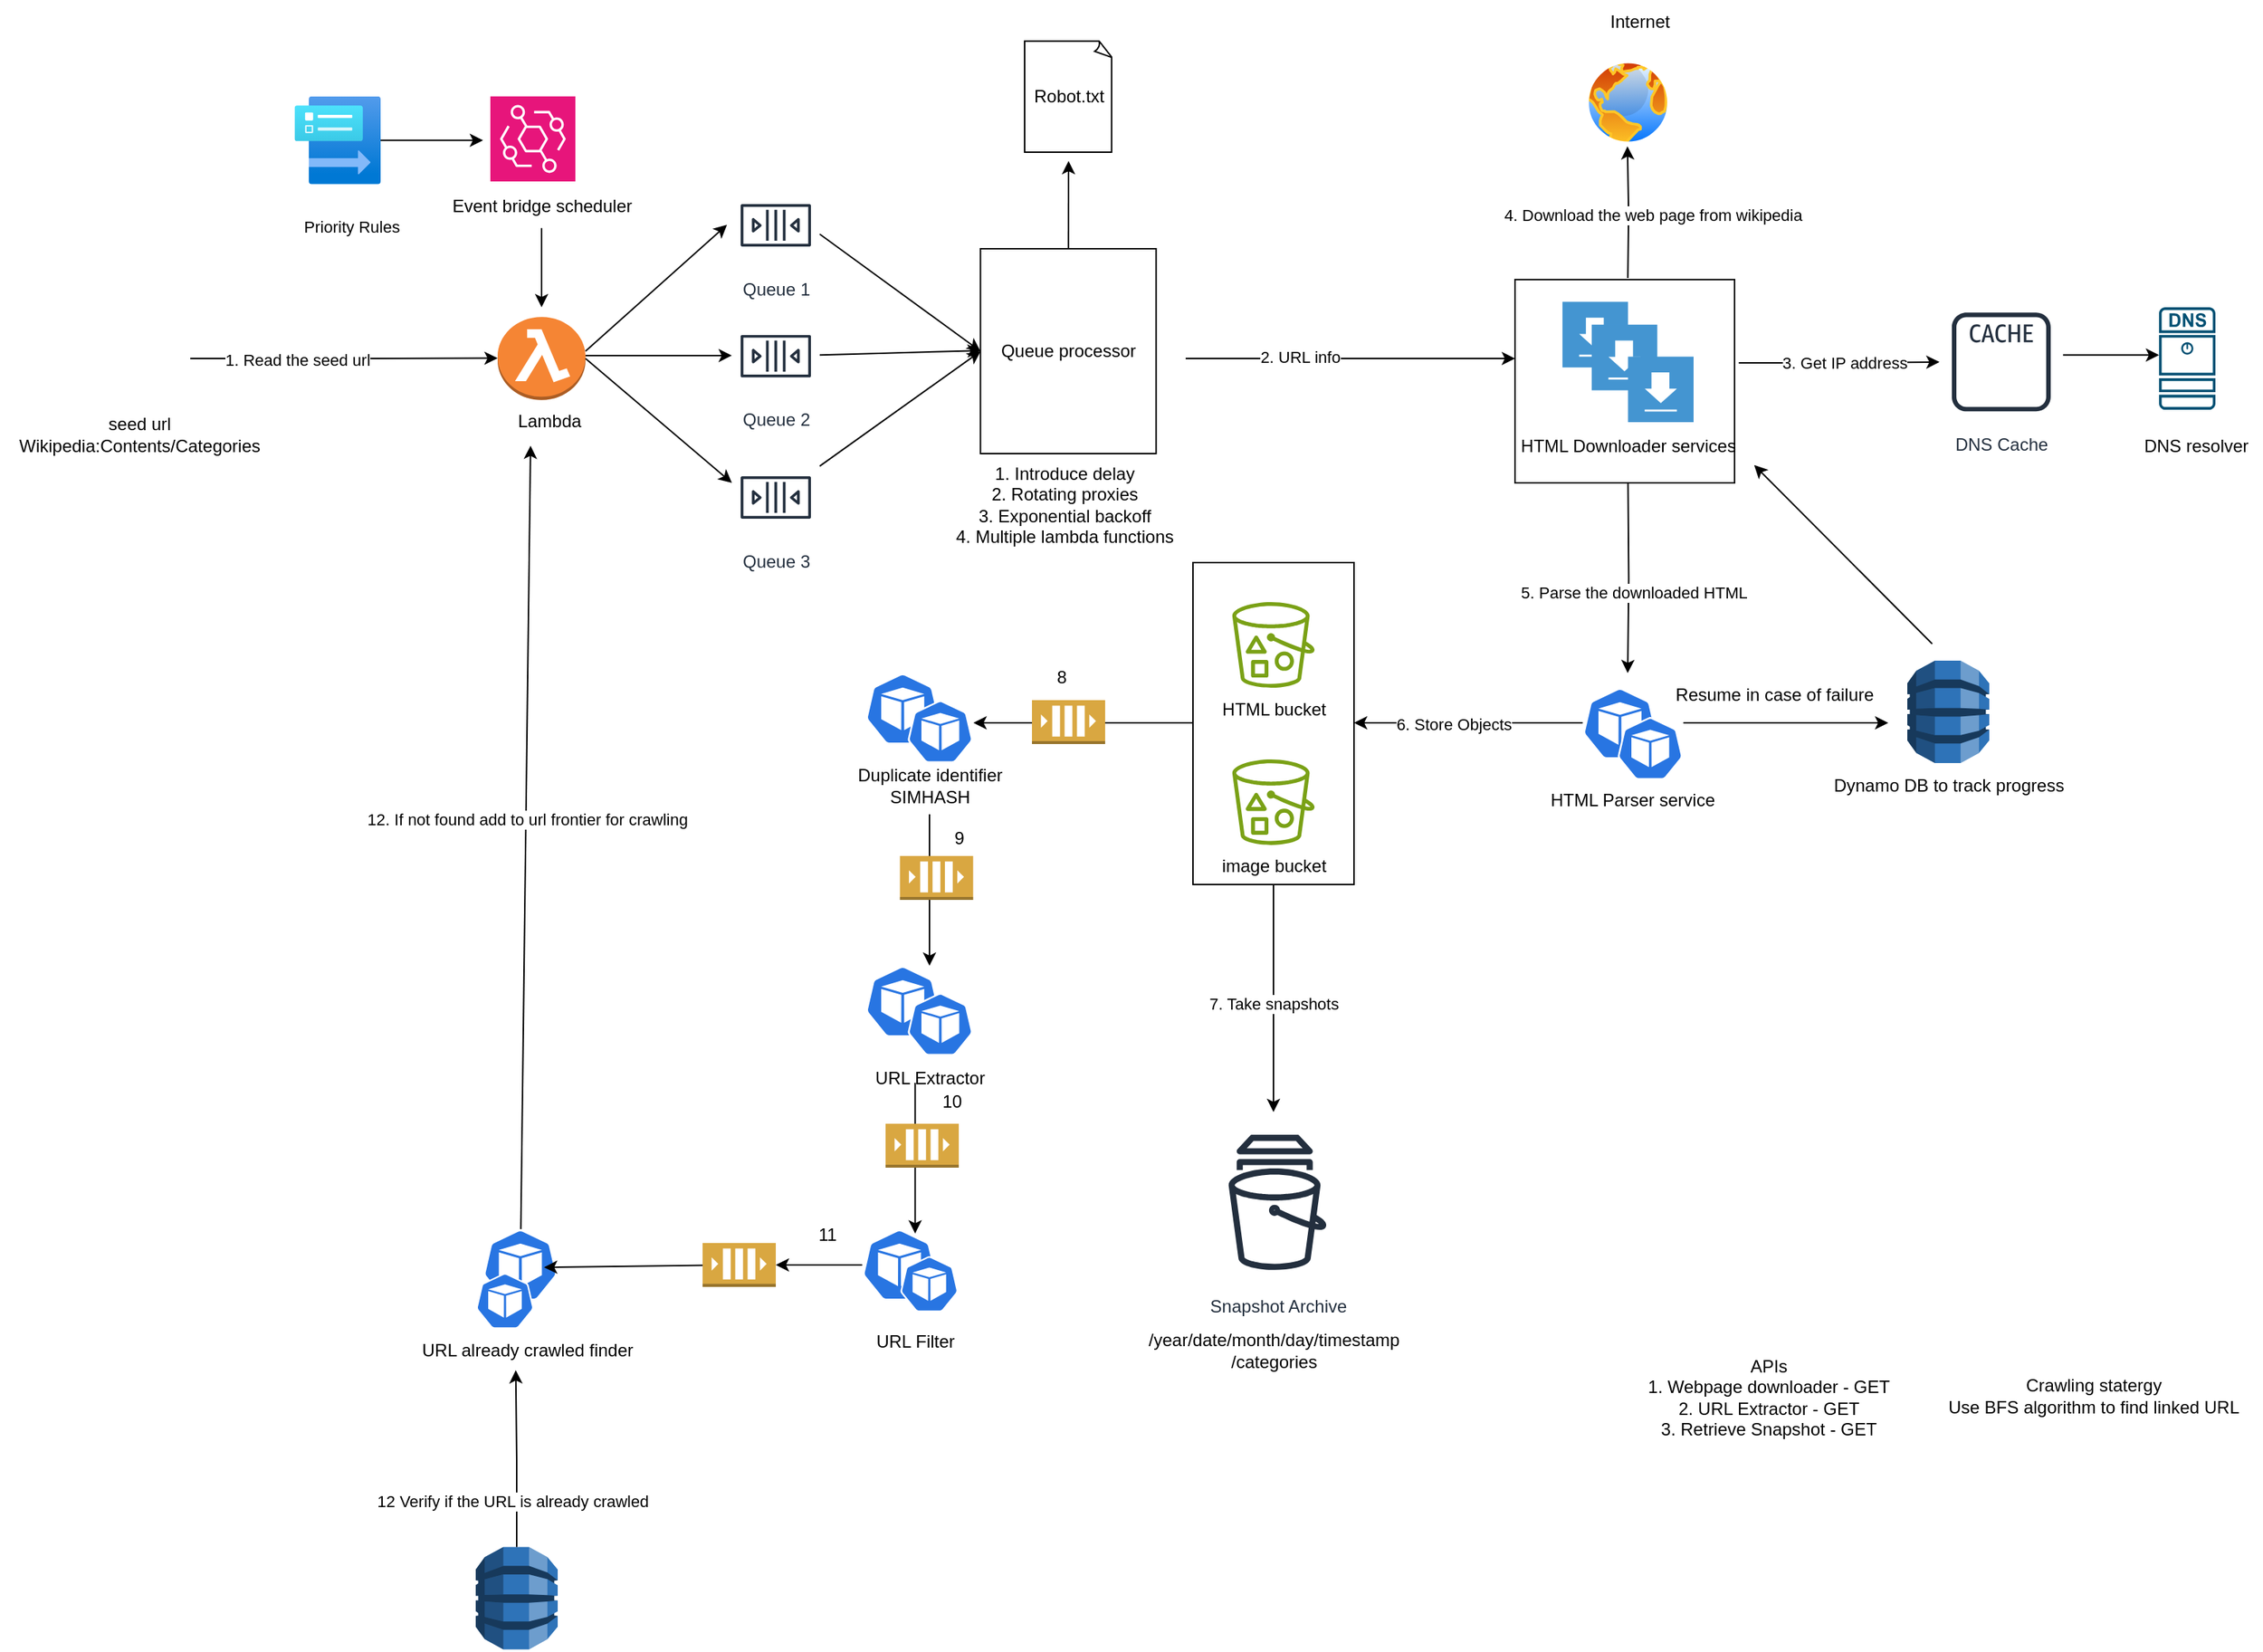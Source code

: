 <mxfile version="24.6.1" type="github">
  <diagram name="Page-1" id="T6FG5JUvPaCqkUUWs33g">
    <mxGraphModel dx="2555" dy="2103" grid="1" gridSize="10" guides="1" tooltips="1" connect="1" arrows="1" fold="1" page="1" pageScale="1" pageWidth="827" pageHeight="1169" math="0" shadow="0">
      <root>
        <mxCell id="0" />
        <mxCell id="1" parent="0" />
        <mxCell id="AsswK9h2NQhdAezXCvUA-1" style="edgeStyle=orthogonalEdgeStyle;rounded=0;orthogonalLoop=1;jettySize=auto;html=1;exitX=1;exitY=0.5;exitDx=0;exitDy=0;entryX=-0.042;entryY=0.4;entryDx=0;entryDy=0;entryPerimeter=0;" edge="1" parent="1" source="u7bU3b1OENKQPTIL70ho-2">
          <mxGeometry relative="1" as="geometry">
            <mxPoint x="130.0" y="234.8" as="targetPoint" />
          </mxGeometry>
        </mxCell>
        <mxCell id="AsswK9h2NQhdAezXCvUA-8" value="1. Read the seed url" style="edgeLabel;html=1;align=center;verticalAlign=middle;resizable=0;points=[];" vertex="1" connectable="0" parent="AsswK9h2NQhdAezXCvUA-1">
          <mxGeometry x="-0.158" relative="1" as="geometry">
            <mxPoint x="-16" y="1" as="offset" />
          </mxGeometry>
        </mxCell>
        <mxCell id="u7bU3b1OENKQPTIL70ho-2" value="" style="shape=image;html=1;verticalAlign=top;verticalLabelPosition=bottom;labelBackgroundColor=#ffffff;imageAspect=0;aspect=fixed;image=https://cdn1.iconfinder.com/data/icons/KDE_Crystal_Diamond_2.5_Classical_Mod/128x128/mimetypes/html.png" parent="1" vertex="1">
          <mxGeometry x="-150" y="200" width="70" height="70" as="geometry" />
        </mxCell>
        <mxCell id="u7bU3b1OENKQPTIL70ho-3" value="seed url&lt;div&gt;&lt;span style=&quot;background-color: initial;&quot;&gt;Wikipedia:Contents/Categories&lt;/span&gt;&lt;/div&gt;" style="text;html=1;align=center;verticalAlign=middle;resizable=0;points=[];autosize=1;strokeColor=none;fillColor=none;" parent="1" vertex="1">
          <mxGeometry x="-210" y="267" width="190" height="40" as="geometry" />
        </mxCell>
        <mxCell id="AsswK9h2NQhdAezXCvUA-2" style="edgeStyle=orthogonalEdgeStyle;rounded=0;orthogonalLoop=1;jettySize=auto;html=1;" edge="1" parent="1">
          <mxGeometry relative="1" as="geometry">
            <mxPoint x="825" y="235" as="targetPoint" />
            <mxPoint x="600" y="235" as="sourcePoint" />
          </mxGeometry>
        </mxCell>
        <mxCell id="AsswK9h2NQhdAezXCvUA-9" value="2. URL info" style="edgeLabel;html=1;align=center;verticalAlign=middle;resizable=0;points=[];" vertex="1" connectable="0" parent="AsswK9h2NQhdAezXCvUA-2">
          <mxGeometry x="-0.309" y="1" relative="1" as="geometry">
            <mxPoint as="offset" />
          </mxGeometry>
        </mxCell>
        <mxCell id="AsswK9h2NQhdAezXCvUA-7" style="edgeStyle=orthogonalEdgeStyle;rounded=0;orthogonalLoop=1;jettySize=auto;html=1;" edge="1" parent="1">
          <mxGeometry relative="1" as="geometry">
            <mxPoint x="901.83" y="90" as="targetPoint" />
            <mxPoint x="902.09" y="180" as="sourcePoint" />
          </mxGeometry>
        </mxCell>
        <mxCell id="AsswK9h2NQhdAezXCvUA-15" value="4. Download the web page from wikipedia" style="edgeLabel;html=1;align=center;verticalAlign=middle;resizable=0;points=[];" vertex="1" connectable="0" parent="AsswK9h2NQhdAezXCvUA-7">
          <mxGeometry x="-0.042" y="1" relative="1" as="geometry">
            <mxPoint x="17" as="offset" />
          </mxGeometry>
        </mxCell>
        <mxCell id="u7bU3b1OENKQPTIL70ho-10" value="" style="shadow=0;dashed=0;html=1;strokeColor=none;fillColor=#4495D1;labelPosition=center;verticalLabelPosition=bottom;verticalAlign=top;align=center;outlineConnect=0;shape=mxgraph.veeam.2d.download;" parent="1" vertex="1">
          <mxGeometry x="857.4" y="196.3" width="44.8" height="44.8" as="geometry" />
        </mxCell>
        <mxCell id="u7bU3b1OENKQPTIL70ho-13" value="" style="shadow=0;dashed=0;html=1;strokeColor=none;fillColor=#4495D1;labelPosition=center;verticalLabelPosition=bottom;verticalAlign=top;align=center;outlineConnect=0;shape=mxgraph.veeam.2d.download;" parent="1" vertex="1">
          <mxGeometry x="877.4" y="211.9" width="44.8" height="44.8" as="geometry" />
        </mxCell>
        <mxCell id="u7bU3b1OENKQPTIL70ho-14" value="" style="shadow=0;dashed=0;html=1;strokeColor=none;fillColor=#4495D1;labelPosition=center;verticalLabelPosition=bottom;verticalAlign=top;align=center;outlineConnect=0;shape=mxgraph.veeam.2d.download;" parent="1" vertex="1">
          <mxGeometry x="902.2" y="233.7" width="44.8" height="44.8" as="geometry" />
        </mxCell>
        <mxCell id="u7bU3b1OENKQPTIL70ho-15" value="" style="image;aspect=fixed;perimeter=ellipsePerimeter;html=1;align=center;shadow=0;dashed=0;spacingTop=3;image=img/lib/active_directory/internet_globe.svg;" parent="1" vertex="1">
          <mxGeometry x="872.2" y="30" width="60" height="60" as="geometry" />
        </mxCell>
        <mxCell id="u7bU3b1OENKQPTIL70ho-16" value="Internet" style="text;html=1;align=center;verticalAlign=middle;resizable=0;points=[];autosize=1;strokeColor=none;fillColor=none;" parent="1" vertex="1">
          <mxGeometry x="879.8" y="-10" width="60" height="30" as="geometry" />
        </mxCell>
        <mxCell id="AsswK9h2NQhdAezXCvUA-26" style="edgeStyle=orthogonalEdgeStyle;rounded=0;orthogonalLoop=1;jettySize=auto;html=1;" edge="1" parent="1">
          <mxGeometry relative="1" as="geometry">
            <mxPoint x="902" y="450" as="targetPoint" />
            <mxPoint x="902.2" y="320.0" as="sourcePoint" />
          </mxGeometry>
        </mxCell>
        <mxCell id="AsswK9h2NQhdAezXCvUA-27" value="5. Parse the downloaded HTML" style="edgeLabel;html=1;align=center;verticalAlign=middle;resizable=0;points=[];" vertex="1" connectable="0" parent="AsswK9h2NQhdAezXCvUA-26">
          <mxGeometry x="0.03" relative="1" as="geometry">
            <mxPoint x="3" y="8" as="offset" />
          </mxGeometry>
        </mxCell>
        <mxCell id="u7bU3b1OENKQPTIL70ho-17" value="HTML Downloader services" style="text;html=1;align=center;verticalAlign=middle;resizable=0;points=[];autosize=1;strokeColor=none;fillColor=none;" parent="1" vertex="1">
          <mxGeometry x="817.2" y="279.6" width="170" height="30" as="geometry" />
        </mxCell>
        <mxCell id="u7bU3b1OENKQPTIL70ho-19" value="DNS resolver" style="text;html=1;align=center;verticalAlign=middle;resizable=0;points=[];autosize=1;strokeColor=none;fillColor=none;" parent="1" vertex="1">
          <mxGeometry x="1245" y="279.6" width="90" height="30" as="geometry" />
        </mxCell>
        <mxCell id="AsswK9h2NQhdAezXCvUA-12" value="" style="rounded=0;orthogonalLoop=1;jettySize=auto;html=1;" edge="1" parent="1">
          <mxGeometry relative="1" as="geometry">
            <mxPoint x="1185" y="232.6" as="sourcePoint" />
            <mxPoint x="1265" y="232.629" as="targetPoint" />
          </mxGeometry>
        </mxCell>
        <mxCell id="AsswK9h2NQhdAezXCvUA-3" value="" style="sketch=0;points=[[0.015,0.015,0],[0.985,0.015,0],[0.985,0.985,0],[0.015,0.985,0],[0.25,0,0],[0.5,0,0],[0.75,0,0],[1,0.25,0],[1,0.5,0],[1,0.75,0],[0.75,1,0],[0.5,1,0],[0.25,1,0],[0,0.75,0],[0,0.5,0],[0,0.25,0]];verticalLabelPosition=bottom;html=1;verticalAlign=top;aspect=fixed;align=center;pointerEvents=1;shape=mxgraph.cisco19.dns_server;fillColor=#005073;strokeColor=none;" vertex="1" parent="1">
          <mxGeometry x="1265" y="200" width="38.5" height="70" as="geometry" />
        </mxCell>
        <mxCell id="AsswK9h2NQhdAezXCvUA-4" value="DNS Cache" style="sketch=0;outlineConnect=0;fontColor=#232F3E;gradientColor=none;strokeColor=#232F3E;fillColor=#ffffff;dashed=0;verticalLabelPosition=bottom;verticalAlign=top;align=center;html=1;fontSize=12;fontStyle=0;aspect=fixed;shape=mxgraph.aws4.resourceIcon;resIcon=mxgraph.aws4.cache_node;" vertex="1" parent="1">
          <mxGeometry x="1115" y="195.2" width="84.4" height="84.4" as="geometry" />
        </mxCell>
        <mxCell id="AsswK9h2NQhdAezXCvUA-11" style="edgeStyle=orthogonalEdgeStyle;rounded=0;orthogonalLoop=1;jettySize=auto;html=1;exitX=1.019;exitY=0.41;exitDx=0;exitDy=0;exitPerimeter=0;" edge="1" parent="1" source="AsswK9h2NQhdAezXCvUA-28" target="AsswK9h2NQhdAezXCvUA-4">
          <mxGeometry relative="1" as="geometry">
            <mxPoint x="985" y="237" as="sourcePoint" />
            <mxPoint x="1085" y="237" as="targetPoint" />
          </mxGeometry>
        </mxCell>
        <mxCell id="AsswK9h2NQhdAezXCvUA-24" value="3. Get IP address" style="edgeLabel;html=1;align=center;verticalAlign=middle;resizable=0;points=[];" vertex="1" connectable="0" parent="AsswK9h2NQhdAezXCvUA-11">
          <mxGeometry x="-0.294" y="-1" relative="1" as="geometry">
            <mxPoint x="23" y="-1" as="offset" />
          </mxGeometry>
        </mxCell>
        <mxCell id="AsswK9h2NQhdAezXCvUA-38" style="edgeStyle=orthogonalEdgeStyle;rounded=0;orthogonalLoop=1;jettySize=auto;html=1;" edge="1" parent="1" source="AsswK9h2NQhdAezXCvUA-16">
          <mxGeometry relative="1" as="geometry">
            <mxPoint x="715" y="484" as="targetPoint" />
          </mxGeometry>
        </mxCell>
        <mxCell id="AsswK9h2NQhdAezXCvUA-39" value="6. Store Objects" style="edgeLabel;html=1;align=center;verticalAlign=middle;resizable=0;points=[];" vertex="1" connectable="0" parent="AsswK9h2NQhdAezXCvUA-38">
          <mxGeometry x="0.131" y="1" relative="1" as="geometry">
            <mxPoint as="offset" />
          </mxGeometry>
        </mxCell>
        <mxCell id="AsswK9h2NQhdAezXCvUA-16" value="" style="aspect=fixed;sketch=0;html=1;dashed=0;whitespace=wrap;verticalLabelPosition=bottom;verticalAlign=top;fillColor=#2875E2;strokeColor=#ffffff;points=[[0.005,0.63,0],[0.1,0.2,0],[0.9,0.2,0],[0.5,0,0],[0.995,0.63,0],[0.72,0.99,0],[0.5,1,0],[0.28,0.99,0]];shape=mxgraph.kubernetes.icon2;prIcon=pod" vertex="1" parent="1">
          <mxGeometry x="871.2" y="460" width="51" height="48.96" as="geometry" />
        </mxCell>
        <mxCell id="AsswK9h2NQhdAezXCvUA-17" value="HTML Parser service" style="text;html=1;align=center;verticalAlign=middle;resizable=0;points=[];autosize=1;strokeColor=none;fillColor=none;" vertex="1" parent="1">
          <mxGeometry x="835.0" y="521.51" width="140" height="30" as="geometry" />
        </mxCell>
        <mxCell id="AsswK9h2NQhdAezXCvUA-23" value="" style="aspect=fixed;sketch=0;html=1;dashed=0;whitespace=wrap;verticalLabelPosition=bottom;verticalAlign=top;fillColor=#2875E2;strokeColor=#ffffff;points=[[0.005,0.63,0],[0.1,0.2,0],[0.9,0.2,0],[0.5,0,0],[0.995,0.63,0],[0.72,0.99,0],[0.5,1,0],[0.28,0.99,0]];shape=mxgraph.kubernetes.icon2;prIcon=pod" vertex="1" parent="1">
          <mxGeometry x="895" y="480" width="44.8" height="43.01" as="geometry" />
        </mxCell>
        <mxCell id="AsswK9h2NQhdAezXCvUA-28" value="" style="whiteSpace=wrap;html=1;fillColor=none;" vertex="1" parent="1">
          <mxGeometry x="825" y="181.1" width="150" height="138.9" as="geometry" />
        </mxCell>
        <mxCell id="AsswK9h2NQhdAezXCvUA-36" value="" style="sketch=0;outlineConnect=0;fontColor=#232F3E;gradientColor=none;fillColor=#7AA116;strokeColor=none;dashed=0;verticalLabelPosition=bottom;verticalAlign=top;align=center;html=1;fontSize=12;fontStyle=0;aspect=fixed;pointerEvents=1;shape=mxgraph.aws4.bucket_with_objects;" vertex="1" parent="1">
          <mxGeometry x="631.88" y="401.51" width="56.24" height="58.49" as="geometry" />
        </mxCell>
        <mxCell id="AsswK9h2NQhdAezXCvUA-37" value="HTML bucket" style="text;html=1;align=center;verticalAlign=middle;resizable=0;points=[];autosize=1;strokeColor=none;fillColor=none;" vertex="1" parent="1">
          <mxGeometry x="615" y="460" width="90" height="30" as="geometry" />
        </mxCell>
        <mxCell id="AsswK9h2NQhdAezXCvUA-40" value="" style="sketch=0;outlineConnect=0;fontColor=#232F3E;gradientColor=none;fillColor=#7AA116;strokeColor=none;dashed=0;verticalLabelPosition=bottom;verticalAlign=top;align=center;html=1;fontSize=12;fontStyle=0;aspect=fixed;pointerEvents=1;shape=mxgraph.aws4.bucket_with_objects;" vertex="1" parent="1">
          <mxGeometry x="631.88" y="508.96" width="56.24" height="58.49" as="geometry" />
        </mxCell>
        <mxCell id="AsswK9h2NQhdAezXCvUA-41" value="image bucket" style="text;html=1;align=center;verticalAlign=middle;resizable=0;points=[];autosize=1;strokeColor=none;fillColor=none;" vertex="1" parent="1">
          <mxGeometry x="615" y="567.45" width="90" height="30" as="geometry" />
        </mxCell>
        <mxCell id="AsswK9h2NQhdAezXCvUA-47" style="edgeStyle=orthogonalEdgeStyle;rounded=0;orthogonalLoop=1;jettySize=auto;html=1;" edge="1" parent="1" source="AsswK9h2NQhdAezXCvUA-42">
          <mxGeometry relative="1" as="geometry">
            <mxPoint x="455" y="484" as="targetPoint" />
          </mxGeometry>
        </mxCell>
        <mxCell id="AsswK9h2NQhdAezXCvUA-113" style="edgeStyle=none;rounded=0;orthogonalLoop=1;jettySize=auto;html=1;" edge="1" parent="1" source="AsswK9h2NQhdAezXCvUA-42">
          <mxGeometry relative="1" as="geometry">
            <mxPoint x="660" y="750" as="targetPoint" />
          </mxGeometry>
        </mxCell>
        <mxCell id="AsswK9h2NQhdAezXCvUA-114" value="7. Take snapshots" style="edgeLabel;html=1;align=center;verticalAlign=middle;resizable=0;points=[];" vertex="1" connectable="0" parent="AsswK9h2NQhdAezXCvUA-113">
          <mxGeometry x="0.051" relative="1" as="geometry">
            <mxPoint as="offset" />
          </mxGeometry>
        </mxCell>
        <mxCell id="AsswK9h2NQhdAezXCvUA-42" value="" style="whiteSpace=wrap;html=1;fillColor=none;" vertex="1" parent="1">
          <mxGeometry x="605" y="374.48" width="110" height="220" as="geometry" />
        </mxCell>
        <mxCell id="AsswK9h2NQhdAezXCvUA-43" value="" style="aspect=fixed;sketch=0;html=1;dashed=0;whitespace=wrap;verticalLabelPosition=bottom;verticalAlign=top;fillColor=#2875E2;strokeColor=#ffffff;points=[[0.005,0.63,0],[0.1,0.2,0],[0.9,0.2,0],[0.5,0,0],[0.995,0.63,0],[0.72,0.99,0],[0.5,1,0],[0.28,0.99,0]];shape=mxgraph.kubernetes.icon2;prIcon=pod" vertex="1" parent="1">
          <mxGeometry x="381.2" y="450" width="51" height="48.96" as="geometry" />
        </mxCell>
        <mxCell id="AsswK9h2NQhdAezXCvUA-52" style="edgeStyle=orthogonalEdgeStyle;rounded=0;orthogonalLoop=1;jettySize=auto;html=1;" edge="1" parent="1" source="AsswK9h2NQhdAezXCvUA-44">
          <mxGeometry relative="1" as="geometry">
            <mxPoint x="425" y="650" as="targetPoint" />
          </mxGeometry>
        </mxCell>
        <mxCell id="AsswK9h2NQhdAezXCvUA-44" value="Duplicate identifier&lt;div&gt;SIMHASH&lt;/div&gt;" style="text;html=1;align=center;verticalAlign=middle;resizable=0;points=[];autosize=1;strokeColor=none;fillColor=none;" vertex="1" parent="1">
          <mxGeometry x="365.0" y="506.51" width="120" height="40" as="geometry" />
        </mxCell>
        <mxCell id="AsswK9h2NQhdAezXCvUA-45" value="" style="aspect=fixed;sketch=0;html=1;dashed=0;whitespace=wrap;verticalLabelPosition=bottom;verticalAlign=top;fillColor=#2875E2;strokeColor=#ffffff;points=[[0.005,0.63,0],[0.1,0.2,0],[0.9,0.2,0],[0.5,0,0],[0.995,0.63,0],[0.72,0.99,0],[0.5,1,0],[0.28,0.99,0]];shape=mxgraph.kubernetes.icon2;prIcon=pod" vertex="1" parent="1">
          <mxGeometry x="410" y="468.5" width="44.8" height="43.01" as="geometry" />
        </mxCell>
        <mxCell id="AsswK9h2NQhdAezXCvUA-49" value="" style="outlineConnect=0;dashed=0;verticalLabelPosition=bottom;verticalAlign=top;align=center;html=1;shape=mxgraph.aws3.queue;fillColor=#D9A741;gradientColor=none;" vertex="1" parent="1">
          <mxGeometry x="495" y="468.5" width="50" height="30" as="geometry" />
        </mxCell>
        <mxCell id="AsswK9h2NQhdAezXCvUA-51" value="8" style="text;html=1;align=center;verticalAlign=middle;resizable=0;points=[];autosize=1;strokeColor=none;fillColor=none;" vertex="1" parent="1">
          <mxGeometry x="500" y="438" width="30" height="30" as="geometry" />
        </mxCell>
        <mxCell id="AsswK9h2NQhdAezXCvUA-53" value="" style="outlineConnect=0;dashed=0;verticalLabelPosition=bottom;verticalAlign=top;align=center;html=1;shape=mxgraph.aws3.queue;fillColor=#D9A741;gradientColor=none;" vertex="1" parent="1">
          <mxGeometry x="404.8" y="575" width="50" height="30" as="geometry" />
        </mxCell>
        <mxCell id="AsswK9h2NQhdAezXCvUA-54" value="9" style="text;html=1;align=center;verticalAlign=middle;resizable=0;points=[];autosize=1;strokeColor=none;fillColor=none;" vertex="1" parent="1">
          <mxGeometry x="430" y="548" width="30" height="30" as="geometry" />
        </mxCell>
        <mxCell id="AsswK9h2NQhdAezXCvUA-55" value="" style="aspect=fixed;sketch=0;html=1;dashed=0;whitespace=wrap;verticalLabelPosition=bottom;verticalAlign=top;fillColor=#2875E2;strokeColor=#ffffff;points=[[0.005,0.63,0],[0.1,0.2,0],[0.9,0.2,0],[0.5,0,0],[0.995,0.63,0],[0.72,0.99,0],[0.5,1,0],[0.28,0.99,0]];shape=mxgraph.kubernetes.icon2;prIcon=pod" vertex="1" parent="1">
          <mxGeometry x="381.2" y="650" width="51" height="48.96" as="geometry" />
        </mxCell>
        <mxCell id="AsswK9h2NQhdAezXCvUA-56" value="URL Extractor" style="text;html=1;align=center;verticalAlign=middle;resizable=0;points=[];autosize=1;strokeColor=none;fillColor=none;" vertex="1" parent="1">
          <mxGeometry x="375.0" y="711.51" width="100" height="30" as="geometry" />
        </mxCell>
        <mxCell id="AsswK9h2NQhdAezXCvUA-57" value="" style="aspect=fixed;sketch=0;html=1;dashed=0;whitespace=wrap;verticalLabelPosition=bottom;verticalAlign=top;fillColor=#2875E2;strokeColor=#ffffff;points=[[0.005,0.63,0],[0.1,0.2,0],[0.9,0.2,0],[0.5,0,0],[0.995,0.63,0],[0.72,0.99,0],[0.5,1,0],[0.28,0.99,0]];shape=mxgraph.kubernetes.icon2;prIcon=pod" vertex="1" parent="1">
          <mxGeometry x="410" y="668.5" width="44.8" height="43.01" as="geometry" />
        </mxCell>
        <mxCell id="AsswK9h2NQhdAezXCvUA-58" value="" style="aspect=fixed;sketch=0;html=1;dashed=0;whitespace=wrap;verticalLabelPosition=bottom;verticalAlign=top;fillColor=#2875E2;strokeColor=#ffffff;points=[[0.005,0.63,0],[0.1,0.2,0],[0.9,0.2,0],[0.5,0,0],[0.995,0.63,0],[0.72,0.99,0],[0.5,1,0],[0.28,0.99,0]];shape=mxgraph.kubernetes.icon2;prIcon=pod" vertex="1" parent="1">
          <mxGeometry x="379.0" y="830" width="51" height="48.96" as="geometry" />
        </mxCell>
        <mxCell id="AsswK9h2NQhdAezXCvUA-59" value="URL Filter" style="text;html=1;align=center;verticalAlign=middle;resizable=0;points=[];autosize=1;strokeColor=none;fillColor=none;" vertex="1" parent="1">
          <mxGeometry x="375.0" y="891.51" width="80" height="30" as="geometry" />
        </mxCell>
        <mxCell id="AsswK9h2NQhdAezXCvUA-60" value="" style="aspect=fixed;sketch=0;html=1;dashed=0;whitespace=wrap;verticalLabelPosition=bottom;verticalAlign=top;fillColor=#2875E2;strokeColor=#ffffff;points=[[0.005,0.63,0],[0.1,0.2,0],[0.9,0.2,0],[0.5,0,0],[0.995,0.63,0],[0.72,0.99,0],[0.5,1,0],[0.28,0.99,0]];shape=mxgraph.kubernetes.icon2;prIcon=pod" vertex="1" parent="1">
          <mxGeometry x="405" y="848.5" width="39.8" height="38.21" as="geometry" />
        </mxCell>
        <mxCell id="AsswK9h2NQhdAezXCvUA-61" style="edgeStyle=orthogonalEdgeStyle;rounded=0;orthogonalLoop=1;jettySize=auto;html=1;" edge="1" parent="1">
          <mxGeometry relative="1" as="geometry">
            <mxPoint x="415.2" y="833" as="targetPoint" />
            <mxPoint x="415.2" y="730" as="sourcePoint" />
          </mxGeometry>
        </mxCell>
        <mxCell id="AsswK9h2NQhdAezXCvUA-62" value="" style="outlineConnect=0;dashed=0;verticalLabelPosition=bottom;verticalAlign=top;align=center;html=1;shape=mxgraph.aws3.queue;fillColor=#D9A741;gradientColor=none;" vertex="1" parent="1">
          <mxGeometry x="395" y="758" width="50" height="30" as="geometry" />
        </mxCell>
        <mxCell id="AsswK9h2NQhdAezXCvUA-63" value="10" style="text;html=1;align=center;verticalAlign=middle;resizable=0;points=[];autosize=1;strokeColor=none;fillColor=none;" vertex="1" parent="1">
          <mxGeometry x="419.8" y="728" width="40" height="30" as="geometry" />
        </mxCell>
        <mxCell id="AsswK9h2NQhdAezXCvUA-67" value="" style="aspect=fixed;sketch=0;html=1;dashed=0;whitespace=wrap;verticalLabelPosition=bottom;verticalAlign=top;fillColor=#2875E2;strokeColor=#ffffff;points=[[0.005,0.63,0],[0.1,0.2,0],[0.9,0.2,0],[0.5,0,0],[0.995,0.63,0],[0.72,0.99,0],[0.5,1,0],[0.28,0.99,0]];shape=mxgraph.kubernetes.icon2;prIcon=pod" vertex="1" parent="1">
          <mxGeometry x="120.0" y="830" width="51" height="48.96" as="geometry" />
        </mxCell>
        <mxCell id="AsswK9h2NQhdAezXCvUA-68" value="URL already crawled finder" style="text;html=1;align=center;verticalAlign=middle;resizable=0;points=[];autosize=1;strokeColor=none;fillColor=none;" vertex="1" parent="1">
          <mxGeometry x="65.0" y="898.21" width="170" height="30" as="geometry" />
        </mxCell>
        <mxCell id="AsswK9h2NQhdAezXCvUA-69" value="" style="aspect=fixed;sketch=0;html=1;dashed=0;whitespace=wrap;verticalLabelPosition=bottom;verticalAlign=top;fillColor=#2875E2;strokeColor=#ffffff;points=[[0.005,0.63,0],[0.1,0.2,0],[0.9,0.2,0],[0.5,0,0],[0.995,0.63,0],[0.72,0.99,0],[0.5,1,0],[0.28,0.99,0]];shape=mxgraph.kubernetes.icon2;prIcon=pod" vertex="1" parent="1">
          <mxGeometry x="115.1" y="860" width="39.8" height="38.21" as="geometry" />
        </mxCell>
        <mxCell id="AsswK9h2NQhdAezXCvUA-73" value="" style="outlineConnect=0;dashed=0;verticalLabelPosition=bottom;verticalAlign=top;align=center;html=1;shape=mxgraph.aws3.dynamo_db;fillColor=#2E73B8;gradientColor=none;" vertex="1" parent="1">
          <mxGeometry x="115" y="1047.22" width="56" height="70" as="geometry" />
        </mxCell>
        <mxCell id="AsswK9h2NQhdAezXCvUA-74" style="edgeStyle=orthogonalEdgeStyle;rounded=0;orthogonalLoop=1;jettySize=auto;html=1;entryX=0.455;entryY=0.94;entryDx=0;entryDy=0;entryPerimeter=0;" edge="1" parent="1" source="AsswK9h2NQhdAezXCvUA-73" target="AsswK9h2NQhdAezXCvUA-68">
          <mxGeometry relative="1" as="geometry">
            <Array as="points" />
          </mxGeometry>
        </mxCell>
        <mxCell id="AsswK9h2NQhdAezXCvUA-117" value="12 Verify if the URL is already crawled" style="edgeLabel;html=1;align=center;verticalAlign=middle;resizable=0;points=[];" vertex="1" connectable="0" parent="AsswK9h2NQhdAezXCvUA-74">
          <mxGeometry x="-0.478" y="3" relative="1" as="geometry">
            <mxPoint as="offset" />
          </mxGeometry>
        </mxCell>
        <mxCell id="AsswK9h2NQhdAezXCvUA-122" style="edgeStyle=none;rounded=0;orthogonalLoop=1;jettySize=auto;html=1;" edge="1" parent="1" source="AsswK9h2NQhdAezXCvUA-85">
          <mxGeometry relative="1" as="geometry">
            <mxPoint x="120" y="85.9" as="targetPoint" />
          </mxGeometry>
        </mxCell>
        <mxCell id="AsswK9h2NQhdAezXCvUA-85" value="" style="image;aspect=fixed;html=1;points=[];align=center;fontSize=12;image=img/lib/azure2/other/Data_Collection_Rules.svg;" vertex="1" parent="1">
          <mxGeometry x="-8.76" y="55.9" width="58.76" height="60" as="geometry" />
        </mxCell>
        <mxCell id="AsswK9h2NQhdAezXCvUA-97" value="" style="sketch=0;points=[[0,0,0],[0.25,0,0],[0.5,0,0],[0.75,0,0],[1,0,0],[0,1,0],[0.25,1,0],[0.5,1,0],[0.75,1,0],[1,1,0],[0,0.25,0],[0,0.5,0],[0,0.75,0],[1,0.25,0],[1,0.5,0],[1,0.75,0]];outlineConnect=0;fontColor=#232F3E;fillColor=#E7157B;strokeColor=#ffffff;dashed=0;verticalLabelPosition=bottom;verticalAlign=top;align=center;html=1;fontSize=12;fontStyle=0;aspect=fixed;shape=mxgraph.aws4.resourceIcon;resIcon=mxgraph.aws4.eventbridge;" vertex="1" parent="1">
          <mxGeometry x="125" y="55.9" width="58.1" height="58.1" as="geometry" />
        </mxCell>
        <mxCell id="AsswK9h2NQhdAezXCvUA-123" style="edgeStyle=none;rounded=0;orthogonalLoop=1;jettySize=auto;html=1;" edge="1" parent="1" source="AsswK9h2NQhdAezXCvUA-98">
          <mxGeometry relative="1" as="geometry">
            <mxPoint x="160" y="200" as="targetPoint" />
          </mxGeometry>
        </mxCell>
        <mxCell id="AsswK9h2NQhdAezXCvUA-98" value="Event bridge scheduler" style="text;html=1;align=center;verticalAlign=middle;resizable=0;points=[];autosize=1;strokeColor=none;fillColor=none;" vertex="1" parent="1">
          <mxGeometry x="85.0" y="115.9" width="150" height="30" as="geometry" />
        </mxCell>
        <mxCell id="AsswK9h2NQhdAezXCvUA-99" value="" style="outlineConnect=0;dashed=0;verticalLabelPosition=bottom;verticalAlign=top;align=center;html=1;shape=mxgraph.aws3.lambda_function;fillColor=#F58534;gradientColor=none;" vertex="1" parent="1">
          <mxGeometry x="130" y="206.6" width="60" height="56.8" as="geometry" />
        </mxCell>
        <mxCell id="AsswK9h2NQhdAezXCvUA-110" value="Snapshot Archive" style="sketch=0;outlineConnect=0;fontColor=#232F3E;gradientColor=none;strokeColor=#232F3E;fillColor=#ffffff;dashed=0;verticalLabelPosition=bottom;verticalAlign=top;align=center;html=1;fontSize=12;fontStyle=0;aspect=fixed;shape=mxgraph.aws4.resourceIcon;resIcon=mxgraph.aws4.snapshot;" vertex="1" parent="1">
          <mxGeometry x="605" y="753.98" width="115.5" height="115.5" as="geometry" />
        </mxCell>
        <mxCell id="AsswK9h2NQhdAezXCvUA-71" value="" style="outlineConnect=0;dashed=0;verticalLabelPosition=bottom;verticalAlign=top;align=center;html=1;shape=mxgraph.aws3.queue;fillColor=#D9A741;gradientColor=none;" vertex="1" parent="1">
          <mxGeometry x="270" y="839.48" width="50" height="30" as="geometry" />
        </mxCell>
        <mxCell id="AsswK9h2NQhdAezXCvUA-120" value="Lambda" style="text;html=1;align=center;verticalAlign=middle;resizable=0;points=[];autosize=1;strokeColor=none;fillColor=none;" vertex="1" parent="1">
          <mxGeometry x="130" y="263.4" width="70" height="30" as="geometry" />
        </mxCell>
        <mxCell id="AsswK9h2NQhdAezXCvUA-121" value="&lt;span style=&quot;font-size: 11px; background-color: rgb(255, 255, 255);&quot;&gt;Priority Rules&lt;/span&gt;" style="text;html=1;align=center;verticalAlign=middle;resizable=0;points=[];autosize=1;strokeColor=none;fillColor=none;" vertex="1" parent="1">
          <mxGeometry x="-15" y="130" width="90" height="30" as="geometry" />
        </mxCell>
        <mxCell id="AsswK9h2NQhdAezXCvUA-124" value="11" style="text;html=1;align=center;verticalAlign=middle;resizable=0;points=[];autosize=1;strokeColor=none;fillColor=none;" vertex="1" parent="1">
          <mxGeometry x="335" y="818.5" width="40" height="30" as="geometry" />
        </mxCell>
        <mxCell id="AsswK9h2NQhdAezXCvUA-125" value="Queue 1" style="sketch=0;outlineConnect=0;fontColor=#232F3E;gradientColor=none;strokeColor=#232F3E;fillColor=#ffffff;dashed=0;verticalLabelPosition=bottom;verticalAlign=top;align=center;html=1;fontSize=12;fontStyle=0;aspect=fixed;shape=mxgraph.aws4.resourceIcon;resIcon=mxgraph.aws4.queue;" vertex="1" parent="1">
          <mxGeometry x="290" y="114" width="60" height="60" as="geometry" />
        </mxCell>
        <mxCell id="AsswK9h2NQhdAezXCvUA-126" value="Queue 2" style="sketch=0;outlineConnect=0;fontColor=#232F3E;gradientColor=none;strokeColor=#232F3E;fillColor=#ffffff;dashed=0;verticalLabelPosition=bottom;verticalAlign=top;align=center;html=1;fontSize=12;fontStyle=0;aspect=fixed;shape=mxgraph.aws4.resourceIcon;resIcon=mxgraph.aws4.queue;" vertex="1" parent="1">
          <mxGeometry x="290" y="203.4" width="60" height="60" as="geometry" />
        </mxCell>
        <mxCell id="AsswK9h2NQhdAezXCvUA-127" value="Queue 3" style="sketch=0;outlineConnect=0;fontColor=#232F3E;gradientColor=none;strokeColor=#232F3E;fillColor=#ffffff;dashed=0;verticalLabelPosition=bottom;verticalAlign=top;align=center;html=1;fontSize=12;fontStyle=0;aspect=fixed;shape=mxgraph.aws4.resourceIcon;resIcon=mxgraph.aws4.queue;" vertex="1" parent="1">
          <mxGeometry x="290" y="300.0" width="60" height="60" as="geometry" />
        </mxCell>
        <mxCell id="AsswK9h2NQhdAezXCvUA-129" value="" style="edgeStyle=none;orthogonalLoop=1;jettySize=auto;html=1;rounded=0;entryX=0.321;entryY=1.039;entryDx=0;entryDy=0;entryPerimeter=0;" edge="1" parent="1" source="AsswK9h2NQhdAezXCvUA-67" target="AsswK9h2NQhdAezXCvUA-120">
          <mxGeometry width="100" relative="1" as="geometry">
            <mxPoint x="-30" y="730" as="sourcePoint" />
            <mxPoint x="120" y="310" as="targetPoint" />
            <Array as="points" />
          </mxGeometry>
        </mxCell>
        <mxCell id="AsswK9h2NQhdAezXCvUA-130" value="12. If not found add to url frontier for crawling" style="edgeLabel;html=1;align=center;verticalAlign=middle;resizable=0;points=[];" vertex="1" connectable="0" parent="AsswK9h2NQhdAezXCvUA-129">
          <mxGeometry x="0.047" relative="1" as="geometry">
            <mxPoint as="offset" />
          </mxGeometry>
        </mxCell>
        <mxCell id="AsswK9h2NQhdAezXCvUA-131" style="edgeStyle=none;rounded=0;orthogonalLoop=1;jettySize=auto;html=1;entryX=0.817;entryY=0.534;entryDx=0;entryDy=0;entryPerimeter=0;" edge="1" parent="1" source="AsswK9h2NQhdAezXCvUA-71" target="AsswK9h2NQhdAezXCvUA-67">
          <mxGeometry relative="1" as="geometry" />
        </mxCell>
        <mxCell id="AsswK9h2NQhdAezXCvUA-132" style="edgeStyle=none;rounded=0;orthogonalLoop=1;jettySize=auto;html=1;entryX=1;entryY=0.5;entryDx=0;entryDy=0;entryPerimeter=0;" edge="1" parent="1" source="AsswK9h2NQhdAezXCvUA-58" target="AsswK9h2NQhdAezXCvUA-71">
          <mxGeometry relative="1" as="geometry" />
        </mxCell>
        <mxCell id="AsswK9h2NQhdAezXCvUA-138" value="" style="whiteSpace=wrap;html=1;shape=mxgraph.basic.document;fillColor=none;" vertex="1" parent="1">
          <mxGeometry x="490" y="18.1" width="60" height="75.9" as="geometry" />
        </mxCell>
        <mxCell id="AsswK9h2NQhdAezXCvUA-139" value="Robot.txt" style="text;html=1;align=center;verticalAlign=middle;resizable=0;points=[];autosize=1;strokeColor=none;fillColor=none;" vertex="1" parent="1">
          <mxGeometry x="485" y="41.05" width="70" height="30" as="geometry" />
        </mxCell>
        <mxCell id="AsswK9h2NQhdAezXCvUA-151" value="" style="edgeStyle=none;rounded=0;orthogonalLoop=1;jettySize=auto;html=1;" edge="1" parent="1" source="AsswK9h2NQhdAezXCvUA-140">
          <mxGeometry relative="1" as="geometry">
            <mxPoint x="520" y="100" as="targetPoint" />
          </mxGeometry>
        </mxCell>
        <mxCell id="AsswK9h2NQhdAezXCvUA-140" value="Queue processor" style="whiteSpace=wrap;html=1;fillColor=none;" vertex="1" parent="1">
          <mxGeometry x="459.8" y="160.0" width="120" height="140" as="geometry" />
        </mxCell>
        <mxCell id="AsswK9h2NQhdAezXCvUA-145" value="" style="edgeStyle=none;orthogonalLoop=1;jettySize=auto;html=1;rounded=0;entryX=0;entryY=0.5;entryDx=0;entryDy=0;" edge="1" parent="1" target="AsswK9h2NQhdAezXCvUA-140">
          <mxGeometry width="100" relative="1" as="geometry">
            <mxPoint x="350" y="150" as="sourcePoint" />
            <mxPoint x="440" y="140" as="targetPoint" />
            <Array as="points" />
          </mxGeometry>
        </mxCell>
        <mxCell id="AsswK9h2NQhdAezXCvUA-146" value="" style="edgeStyle=none;orthogonalLoop=1;jettySize=auto;html=1;rounded=0;" edge="1" parent="1" source="AsswK9h2NQhdAezXCvUA-126">
          <mxGeometry width="100" relative="1" as="geometry">
            <mxPoint x="360" y="229.58" as="sourcePoint" />
            <mxPoint x="460" y="229.58" as="targetPoint" />
            <Array as="points" />
          </mxGeometry>
        </mxCell>
        <mxCell id="AsswK9h2NQhdAezXCvUA-147" value="" style="edgeStyle=none;orthogonalLoop=1;jettySize=auto;html=1;rounded=0;" edge="1" parent="1" source="AsswK9h2NQhdAezXCvUA-127">
          <mxGeometry width="100" relative="1" as="geometry">
            <mxPoint x="320" y="310" as="sourcePoint" />
            <mxPoint x="460" y="230" as="targetPoint" />
            <Array as="points" />
          </mxGeometry>
        </mxCell>
        <mxCell id="AsswK9h2NQhdAezXCvUA-148" value="" style="edgeStyle=none;orthogonalLoop=1;jettySize=auto;html=1;rounded=0;entryX=-0.056;entryY=0.494;entryDx=0;entryDy=0;entryPerimeter=0;" edge="1" parent="1" target="AsswK9h2NQhdAezXCvUA-125">
          <mxGeometry width="100" relative="1" as="geometry">
            <mxPoint x="190" y="230" as="sourcePoint" />
            <mxPoint x="280" y="140" as="targetPoint" />
            <Array as="points" />
          </mxGeometry>
        </mxCell>
        <mxCell id="AsswK9h2NQhdAezXCvUA-149" value="" style="edgeStyle=none;orthogonalLoop=1;jettySize=auto;html=1;rounded=0;" edge="1" parent="1">
          <mxGeometry width="100" relative="1" as="geometry">
            <mxPoint x="190" y="232.98" as="sourcePoint" />
            <mxPoint x="290" y="232.98" as="targetPoint" />
            <Array as="points" />
          </mxGeometry>
        </mxCell>
        <mxCell id="AsswK9h2NQhdAezXCvUA-150" value="" style="edgeStyle=none;orthogonalLoop=1;jettySize=auto;html=1;rounded=0;exitX=1;exitY=0.5;exitDx=0;exitDy=0;exitPerimeter=0;" edge="1" parent="1" source="AsswK9h2NQhdAezXCvUA-99">
          <mxGeometry width="100" relative="1" as="geometry">
            <mxPoint x="170" y="260" as="sourcePoint" />
            <mxPoint x="290" y="320" as="targetPoint" />
            <Array as="points" />
          </mxGeometry>
        </mxCell>
        <mxCell id="AsswK9h2NQhdAezXCvUA-153" value="/year/date/month/day/timestamp&lt;div&gt;/categories&lt;/div&gt;" style="text;html=1;align=center;verticalAlign=middle;resizable=0;points=[];autosize=1;strokeColor=none;fillColor=none;" vertex="1" parent="1">
          <mxGeometry x="565" y="893.21" width="190" height="40" as="geometry" />
        </mxCell>
        <mxCell id="AsswK9h2NQhdAezXCvUA-154" value="1. Introduce delay&lt;div&gt;2. Rotating proxies&lt;/div&gt;&lt;div&gt;3. Exponential backoff&lt;/div&gt;&lt;div&gt;4. Multiple lambda functions&lt;/div&gt;" style="text;html=1;align=center;verticalAlign=middle;resizable=0;points=[];autosize=1;strokeColor=none;fillColor=none;" vertex="1" parent="1">
          <mxGeometry x="432.2" y="300" width="170" height="70" as="geometry" />
        </mxCell>
        <mxCell id="AsswK9h2NQhdAezXCvUA-155" value="" style="outlineConnect=0;dashed=0;verticalLabelPosition=bottom;verticalAlign=top;align=center;html=1;shape=mxgraph.aws3.dynamo_db;fillColor=#2E73B8;gradientColor=none;" vertex="1" parent="1">
          <mxGeometry x="1093" y="441.51" width="56" height="70" as="geometry" />
        </mxCell>
        <mxCell id="AsswK9h2NQhdAezXCvUA-156" value="Dynamo DB to track progress" style="text;html=1;align=center;verticalAlign=middle;resizable=0;points=[];autosize=1;strokeColor=none;fillColor=none;" vertex="1" parent="1">
          <mxGeometry x="1031" y="511.51" width="180" height="30" as="geometry" />
        </mxCell>
        <mxCell id="AsswK9h2NQhdAezXCvUA-157" value="" style="edgeStyle=none;orthogonalLoop=1;jettySize=auto;html=1;rounded=0;entryX=1.007;entryY=0.941;entryDx=0;entryDy=0;entryPerimeter=0;" edge="1" parent="1" target="u7bU3b1OENKQPTIL70ho-17">
          <mxGeometry width="100" relative="1" as="geometry">
            <mxPoint x="1110" y="430" as="sourcePoint" />
            <mxPoint x="1130" y="380" as="targetPoint" />
            <Array as="points" />
          </mxGeometry>
        </mxCell>
        <mxCell id="AsswK9h2NQhdAezXCvUA-158" value="" style="edgeStyle=none;orthogonalLoop=1;jettySize=auto;html=1;rounded=0;" edge="1" parent="1">
          <mxGeometry width="100" relative="1" as="geometry">
            <mxPoint x="940" y="484" as="sourcePoint" />
            <mxPoint x="1080" y="484" as="targetPoint" />
            <Array as="points" />
          </mxGeometry>
        </mxCell>
        <mxCell id="AsswK9h2NQhdAezXCvUA-159" value="Resume in case of failure" style="text;html=1;align=center;verticalAlign=middle;resizable=0;points=[];autosize=1;strokeColor=none;fillColor=none;" vertex="1" parent="1">
          <mxGeometry x="922.2" y="450" width="160" height="30" as="geometry" />
        </mxCell>
        <mxCell id="AsswK9h2NQhdAezXCvUA-160" value="APIs&lt;div&gt;1. Webpage downloader - GET&lt;/div&gt;&lt;div&gt;2. URL Extractor - GET&lt;/div&gt;&lt;div&gt;3. Retrieve Snapshot - GET&lt;/div&gt;" style="text;html=1;align=center;verticalAlign=middle;resizable=0;points=[];autosize=1;strokeColor=none;fillColor=none;" vertex="1" parent="1">
          <mxGeometry x="903" y="910" width="190" height="70" as="geometry" />
        </mxCell>
        <mxCell id="AsswK9h2NQhdAezXCvUA-161" value="&lt;div&gt;&lt;br&gt;&lt;/div&gt;&lt;div&gt;Crawling statergy&lt;/div&gt;Use BFS algorithm to find linked URL" style="text;html=1;align=center;verticalAlign=middle;resizable=0;points=[];autosize=1;strokeColor=none;fillColor=none;" vertex="1" parent="1">
          <mxGeometry x="1110" y="906.51" width="220" height="60" as="geometry" />
        </mxCell>
      </root>
    </mxGraphModel>
  </diagram>
</mxfile>

